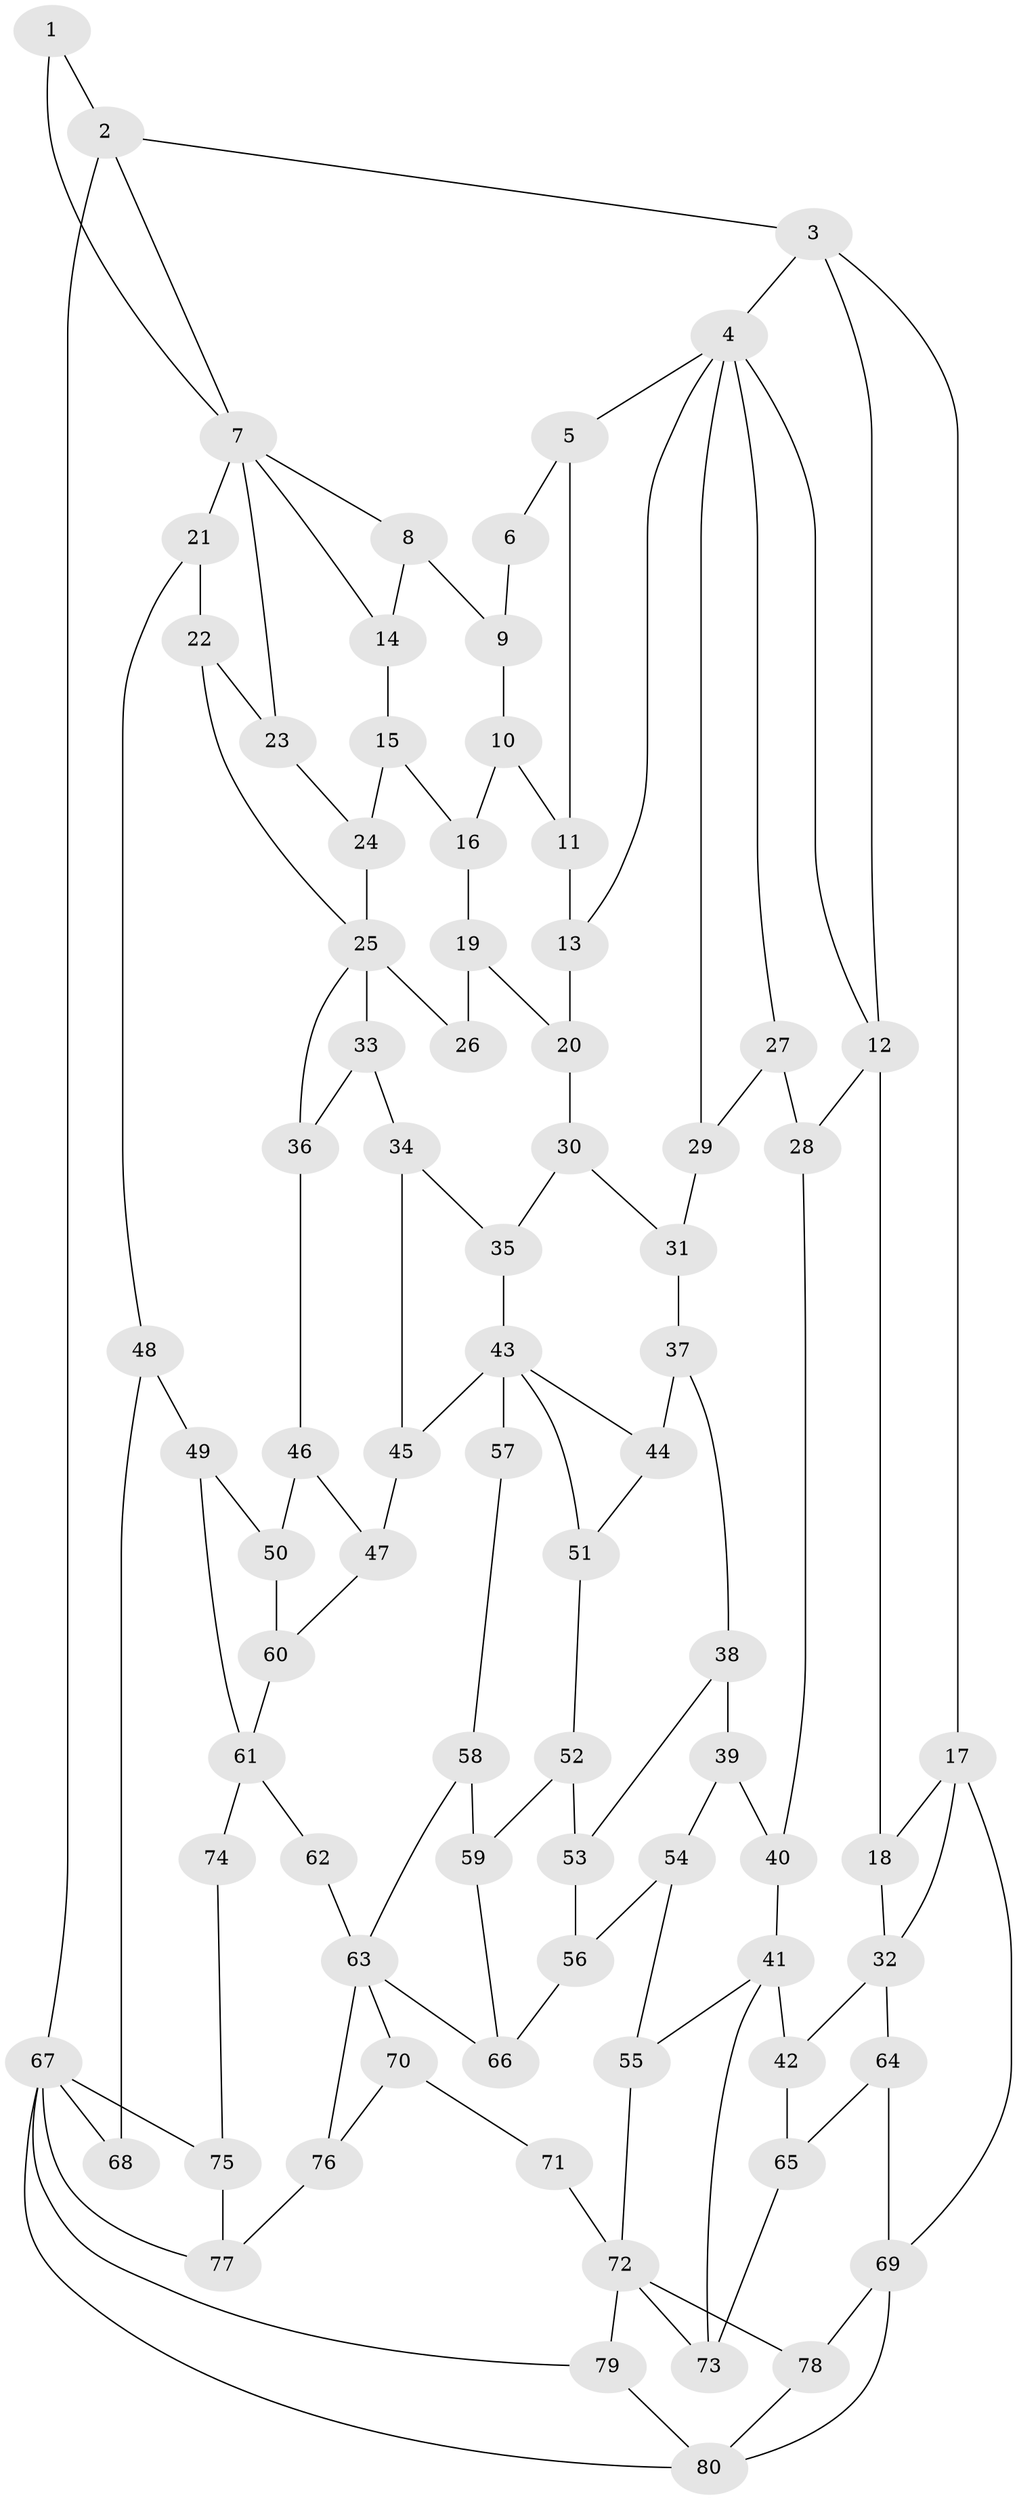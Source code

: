 // original degree distribution, {3: 0.02631578947368421, 6: 0.16666666666666666, 4: 0.18421052631578946, 5: 0.6228070175438597}
// Generated by graph-tools (version 1.1) at 2025/54/03/04/25 22:54:11]
// undirected, 80 vertices, 129 edges
graph export_dot {
  node [color=gray90,style=filled];
  1;
  2;
  3;
  4;
  5;
  6;
  7;
  8;
  9;
  10;
  11;
  12;
  13;
  14;
  15;
  16;
  17;
  18;
  19;
  20;
  21;
  22;
  23;
  24;
  25;
  26;
  27;
  28;
  29;
  30;
  31;
  32;
  33;
  34;
  35;
  36;
  37;
  38;
  39;
  40;
  41;
  42;
  43;
  44;
  45;
  46;
  47;
  48;
  49;
  50;
  51;
  52;
  53;
  54;
  55;
  56;
  57;
  58;
  59;
  60;
  61;
  62;
  63;
  64;
  65;
  66;
  67;
  68;
  69;
  70;
  71;
  72;
  73;
  74;
  75;
  76;
  77;
  78;
  79;
  80;
  1 -- 2 [weight=1.0];
  1 -- 7 [weight=1.0];
  2 -- 3 [weight=1.0];
  2 -- 7 [weight=1.0];
  2 -- 67 [weight=1.0];
  3 -- 4 [weight=1.0];
  3 -- 12 [weight=1.0];
  3 -- 17 [weight=1.0];
  4 -- 5 [weight=1.0];
  4 -- 12 [weight=1.0];
  4 -- 13 [weight=1.0];
  4 -- 27 [weight=1.0];
  4 -- 29 [weight=1.0];
  5 -- 6 [weight=1.0];
  5 -- 11 [weight=1.0];
  6 -- 9 [weight=1.0];
  7 -- 8 [weight=1.0];
  7 -- 14 [weight=1.0];
  7 -- 21 [weight=1.0];
  7 -- 23 [weight=1.0];
  8 -- 9 [weight=1.0];
  8 -- 14 [weight=1.0];
  9 -- 10 [weight=1.0];
  10 -- 11 [weight=1.0];
  10 -- 16 [weight=1.0];
  11 -- 13 [weight=1.0];
  12 -- 18 [weight=2.0];
  12 -- 28 [weight=1.0];
  13 -- 20 [weight=1.0];
  14 -- 15 [weight=1.0];
  15 -- 16 [weight=1.0];
  15 -- 24 [weight=1.0];
  16 -- 19 [weight=1.0];
  17 -- 18 [weight=1.0];
  17 -- 32 [weight=1.0];
  17 -- 69 [weight=1.0];
  18 -- 32 [weight=1.0];
  19 -- 20 [weight=1.0];
  19 -- 26 [weight=1.0];
  20 -- 30 [weight=1.0];
  21 -- 22 [weight=1.0];
  21 -- 48 [weight=1.0];
  22 -- 23 [weight=1.0];
  22 -- 25 [weight=1.0];
  23 -- 24 [weight=1.0];
  24 -- 25 [weight=1.0];
  25 -- 26 [weight=2.0];
  25 -- 33 [weight=1.0];
  25 -- 36 [weight=1.0];
  27 -- 28 [weight=1.0];
  27 -- 29 [weight=1.0];
  28 -- 40 [weight=1.0];
  29 -- 31 [weight=1.0];
  30 -- 31 [weight=1.0];
  30 -- 35 [weight=1.0];
  31 -- 37 [weight=1.0];
  32 -- 42 [weight=1.0];
  32 -- 64 [weight=1.0];
  33 -- 34 [weight=1.0];
  33 -- 36 [weight=1.0];
  34 -- 35 [weight=1.0];
  34 -- 45 [weight=1.0];
  35 -- 43 [weight=1.0];
  36 -- 46 [weight=1.0];
  37 -- 38 [weight=1.0];
  37 -- 44 [weight=1.0];
  38 -- 39 [weight=1.0];
  38 -- 53 [weight=1.0];
  39 -- 40 [weight=1.0];
  39 -- 54 [weight=1.0];
  40 -- 41 [weight=1.0];
  41 -- 42 [weight=1.0];
  41 -- 55 [weight=1.0];
  41 -- 73 [weight=1.0];
  42 -- 65 [weight=1.0];
  43 -- 44 [weight=1.0];
  43 -- 45 [weight=1.0];
  43 -- 51 [weight=1.0];
  43 -- 57 [weight=2.0];
  44 -- 51 [weight=1.0];
  45 -- 47 [weight=1.0];
  46 -- 47 [weight=1.0];
  46 -- 50 [weight=1.0];
  47 -- 60 [weight=1.0];
  48 -- 49 [weight=1.0];
  48 -- 68 [weight=1.0];
  49 -- 50 [weight=1.0];
  49 -- 61 [weight=1.0];
  50 -- 60 [weight=1.0];
  51 -- 52 [weight=1.0];
  52 -- 53 [weight=1.0];
  52 -- 59 [weight=1.0];
  53 -- 56 [weight=1.0];
  54 -- 55 [weight=1.0];
  54 -- 56 [weight=1.0];
  55 -- 72 [weight=1.0];
  56 -- 66 [weight=1.0];
  57 -- 58 [weight=1.0];
  58 -- 59 [weight=1.0];
  58 -- 63 [weight=1.0];
  59 -- 66 [weight=1.0];
  60 -- 61 [weight=1.0];
  61 -- 62 [weight=2.0];
  61 -- 74 [weight=2.0];
  62 -- 63 [weight=2.0];
  63 -- 66 [weight=1.0];
  63 -- 70 [weight=1.0];
  63 -- 76 [weight=1.0];
  64 -- 65 [weight=1.0];
  64 -- 69 [weight=1.0];
  65 -- 73 [weight=1.0];
  67 -- 68 [weight=2.0];
  67 -- 75 [weight=1.0];
  67 -- 77 [weight=1.0];
  67 -- 79 [weight=1.0];
  67 -- 80 [weight=1.0];
  69 -- 78 [weight=1.0];
  69 -- 80 [weight=1.0];
  70 -- 71 [weight=1.0];
  70 -- 76 [weight=1.0];
  71 -- 72 [weight=2.0];
  72 -- 73 [weight=1.0];
  72 -- 78 [weight=1.0];
  72 -- 79 [weight=1.0];
  74 -- 75 [weight=1.0];
  75 -- 77 [weight=1.0];
  76 -- 77 [weight=1.0];
  78 -- 80 [weight=1.0];
  79 -- 80 [weight=1.0];
}
